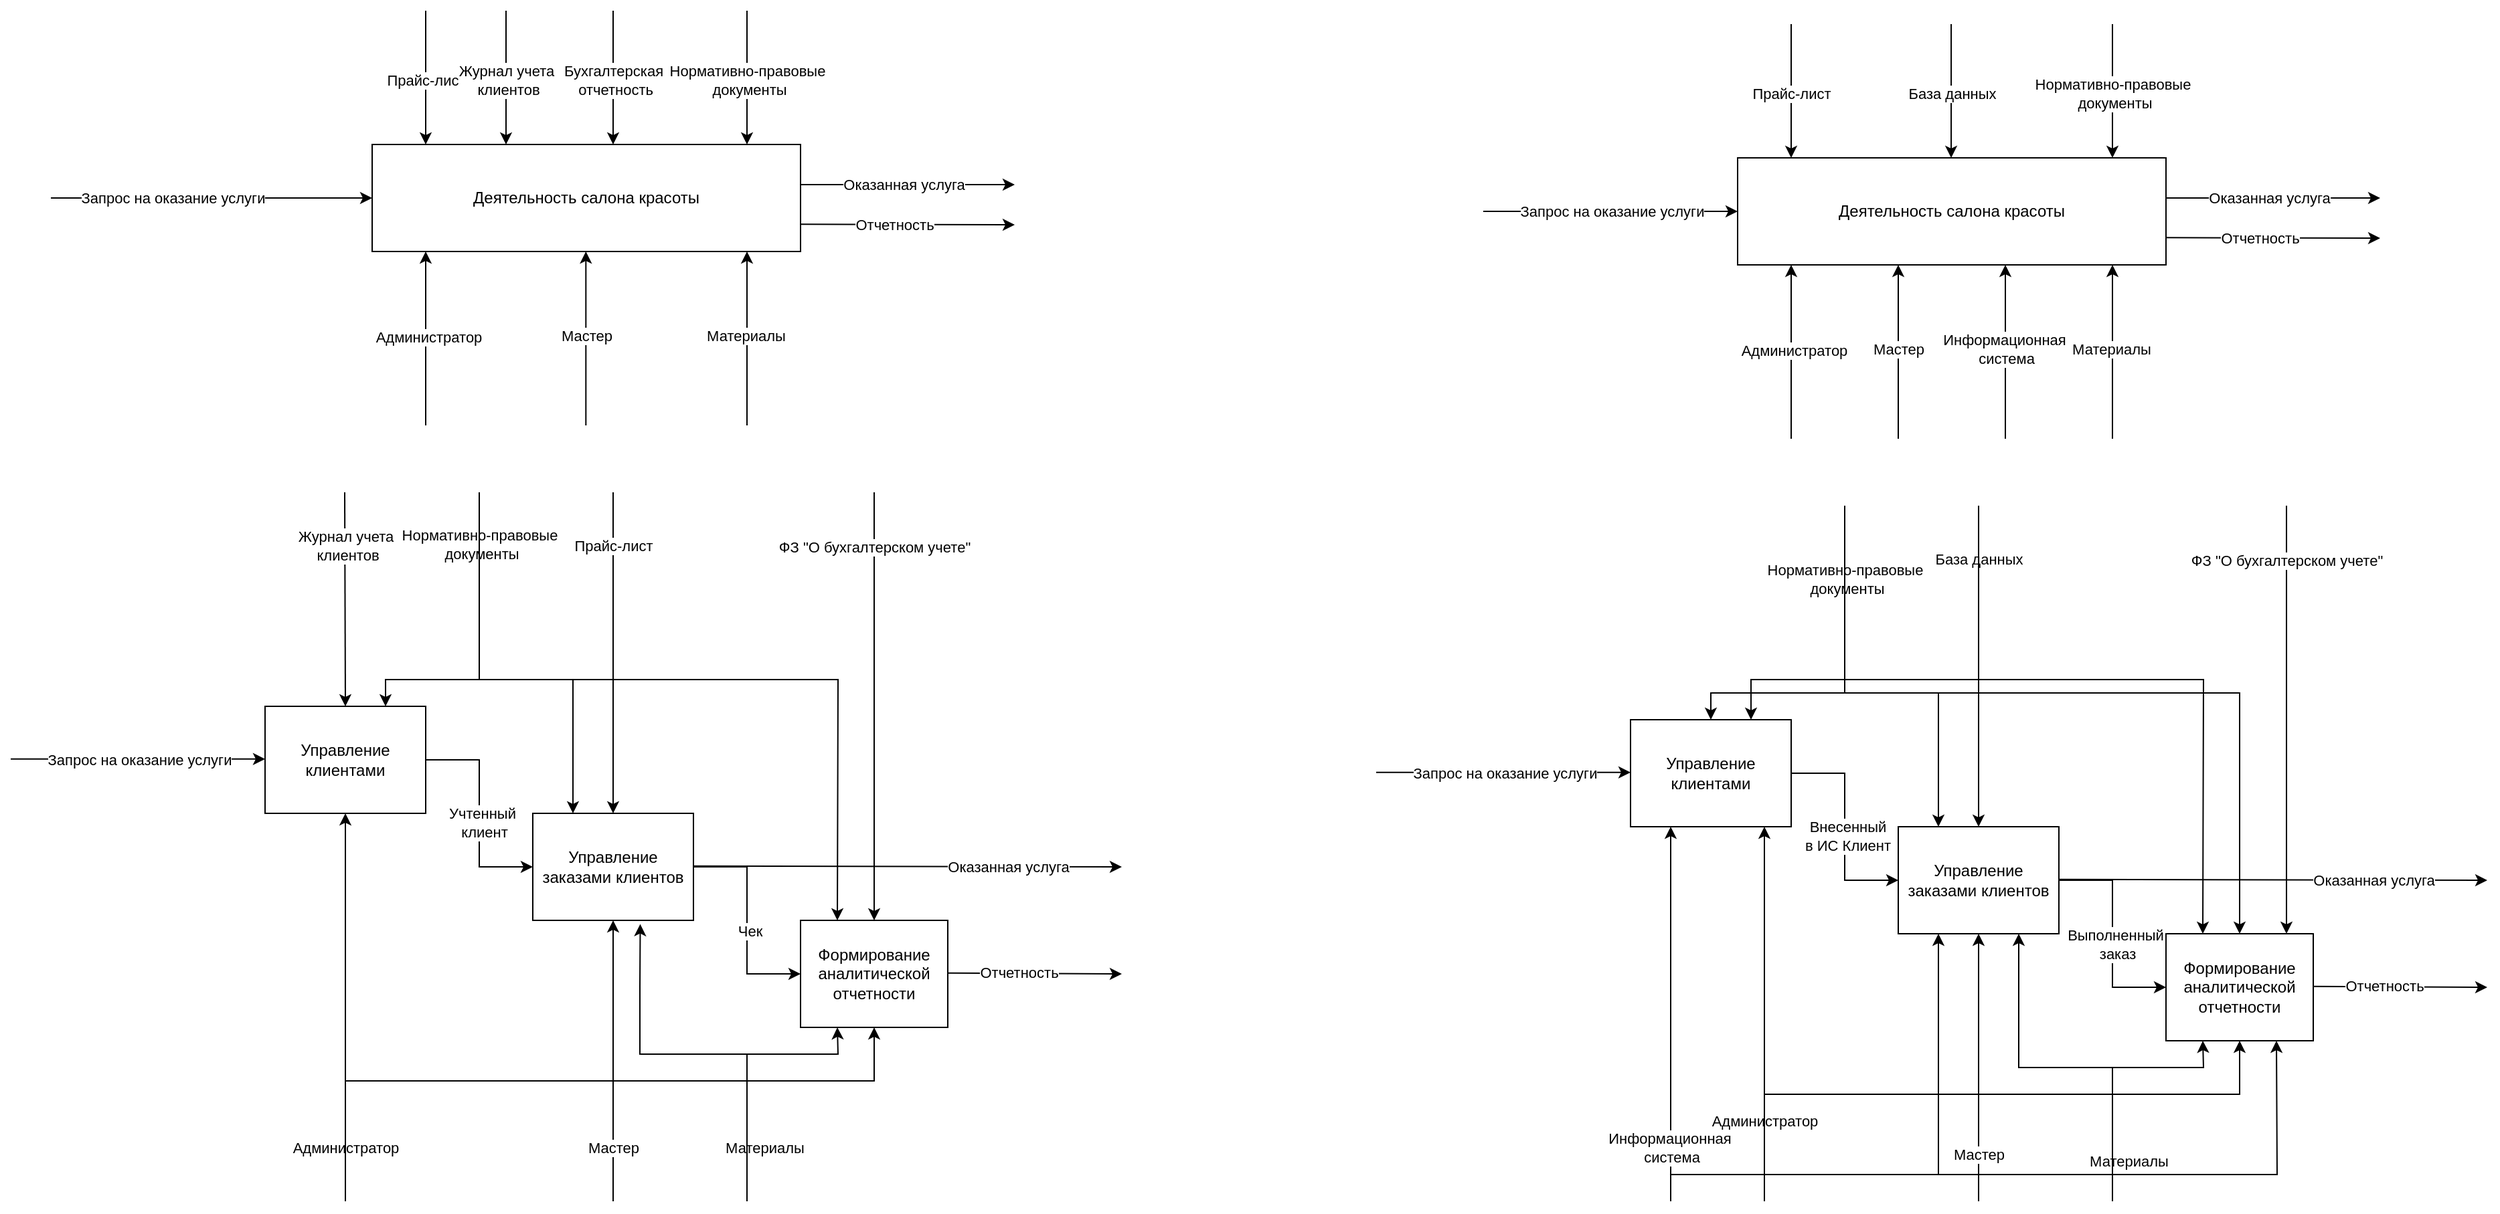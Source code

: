 <mxfile version="22.1.3" type="device">
  <diagram name="Страница — 1" id="hqFzRmO2GJj6fbP1LFeq">
    <mxGraphModel dx="2024" dy="1204" grid="1" gridSize="10" guides="1" tooltips="1" connect="1" arrows="1" fold="1" page="1" pageScale="1" pageWidth="827" pageHeight="1169" math="0" shadow="0">
      <root>
        <mxCell id="0" />
        <mxCell id="1" parent="0" />
        <mxCell id="NlQoqITOFIy0dQ5Yr-tf-1" value="Деятельность салона красоты" style="rounded=0;whiteSpace=wrap;html=1;" vertex="1" parent="1">
          <mxGeometry x="320" y="380" width="320" height="80" as="geometry" />
        </mxCell>
        <mxCell id="NlQoqITOFIy0dQ5Yr-tf-2" value="" style="endArrow=classic;html=1;rounded=0;entryX=0;entryY=0.5;entryDx=0;entryDy=0;" edge="1" parent="1" target="NlQoqITOFIy0dQ5Yr-tf-1">
          <mxGeometry width="50" height="50" relative="1" as="geometry">
            <mxPoint x="80" y="420" as="sourcePoint" />
            <mxPoint x="210" y="420" as="targetPoint" />
          </mxGeometry>
        </mxCell>
        <mxCell id="NlQoqITOFIy0dQ5Yr-tf-5" value="Запрос на оказание услуги" style="edgeLabel;html=1;align=center;verticalAlign=middle;resizable=0;points=[];" vertex="1" connectable="0" parent="NlQoqITOFIy0dQ5Yr-tf-2">
          <mxGeometry x="-0.188" y="-1" relative="1" as="geometry">
            <mxPoint x="-7" y="-1" as="offset" />
          </mxGeometry>
        </mxCell>
        <mxCell id="NlQoqITOFIy0dQ5Yr-tf-3" value="" style="endArrow=classic;html=1;rounded=0;" edge="1" parent="1">
          <mxGeometry width="50" height="50" relative="1" as="geometry">
            <mxPoint x="360" y="590" as="sourcePoint" />
            <mxPoint x="360" y="460" as="targetPoint" />
          </mxGeometry>
        </mxCell>
        <mxCell id="NlQoqITOFIy0dQ5Yr-tf-6" value="Администратор" style="edgeLabel;html=1;align=center;verticalAlign=middle;resizable=0;points=[];" vertex="1" connectable="0" parent="NlQoqITOFIy0dQ5Yr-tf-3">
          <mxGeometry x="0.014" y="-2" relative="1" as="geometry">
            <mxPoint as="offset" />
          </mxGeometry>
        </mxCell>
        <mxCell id="NlQoqITOFIy0dQ5Yr-tf-4" value="" style="endArrow=classic;html=1;rounded=0;entryX=0.25;entryY=1;entryDx=0;entryDy=0;" edge="1" parent="1">
          <mxGeometry width="50" height="50" relative="1" as="geometry">
            <mxPoint x="479.66" y="590" as="sourcePoint" />
            <mxPoint x="479.66" y="460" as="targetPoint" />
          </mxGeometry>
        </mxCell>
        <mxCell id="NlQoqITOFIy0dQ5Yr-tf-7" value="Мастер" style="edgeLabel;html=1;align=center;verticalAlign=middle;resizable=0;points=[];" vertex="1" connectable="0" parent="NlQoqITOFIy0dQ5Yr-tf-4">
          <mxGeometry x="0.035" y="1" relative="1" as="geometry">
            <mxPoint x="1" as="offset" />
          </mxGeometry>
        </mxCell>
        <mxCell id="NlQoqITOFIy0dQ5Yr-tf-8" value="" style="endArrow=classic;html=1;rounded=0;exitX=1;exitY=0.5;exitDx=0;exitDy=0;" edge="1" parent="1">
          <mxGeometry width="50" height="50" relative="1" as="geometry">
            <mxPoint x="640" y="410" as="sourcePoint" />
            <mxPoint x="800" y="410" as="targetPoint" />
          </mxGeometry>
        </mxCell>
        <mxCell id="NlQoqITOFIy0dQ5Yr-tf-9" value="Оказанная услуга" style="edgeLabel;html=1;align=center;verticalAlign=middle;resizable=0;points=[];" vertex="1" connectable="0" parent="NlQoqITOFIy0dQ5Yr-tf-8">
          <mxGeometry x="0.24" y="1" relative="1" as="geometry">
            <mxPoint x="-22" y="1" as="offset" />
          </mxGeometry>
        </mxCell>
        <mxCell id="NlQoqITOFIy0dQ5Yr-tf-10" value="" style="endArrow=classic;html=1;rounded=0;entryX=0.5;entryY=0;entryDx=0;entryDy=0;" edge="1" parent="1">
          <mxGeometry width="50" height="50" relative="1" as="geometry">
            <mxPoint x="360" y="280" as="sourcePoint" />
            <mxPoint x="360" y="380" as="targetPoint" />
          </mxGeometry>
        </mxCell>
        <mxCell id="NlQoqITOFIy0dQ5Yr-tf-12" value="Прайс-лист" style="edgeLabel;html=1;align=center;verticalAlign=middle;resizable=0;points=[];" vertex="1" connectable="0" parent="NlQoqITOFIy0dQ5Yr-tf-10">
          <mxGeometry x="0.034" relative="1" as="geometry">
            <mxPoint as="offset" />
          </mxGeometry>
        </mxCell>
        <mxCell id="NlQoqITOFIy0dQ5Yr-tf-13" value="" style="endArrow=classic;html=1;rounded=0;entryX=0.5;entryY=0;entryDx=0;entryDy=0;" edge="1" parent="1">
          <mxGeometry width="50" height="50" relative="1" as="geometry">
            <mxPoint x="500" y="280" as="sourcePoint" />
            <mxPoint x="500" y="380" as="targetPoint" />
          </mxGeometry>
        </mxCell>
        <mxCell id="NlQoqITOFIy0dQ5Yr-tf-14" value="Бухгалтерская&lt;br&gt;&amp;nbsp;отчетность" style="edgeLabel;html=1;align=center;verticalAlign=middle;resizable=0;points=[];" vertex="1" connectable="0" parent="NlQoqITOFIy0dQ5Yr-tf-13">
          <mxGeometry x="0.034" relative="1" as="geometry">
            <mxPoint as="offset" />
          </mxGeometry>
        </mxCell>
        <mxCell id="NlQoqITOFIy0dQ5Yr-tf-15" value="" style="endArrow=classic;html=1;rounded=0;entryX=0.5;entryY=0;entryDx=0;entryDy=0;" edge="1" parent="1">
          <mxGeometry width="50" height="50" relative="1" as="geometry">
            <mxPoint x="600" y="280" as="sourcePoint" />
            <mxPoint x="600" y="380" as="targetPoint" />
          </mxGeometry>
        </mxCell>
        <mxCell id="NlQoqITOFIy0dQ5Yr-tf-16" value="Нормативно-правовые&lt;br&gt;&amp;nbsp;документы" style="edgeLabel;html=1;align=center;verticalAlign=middle;resizable=0;points=[];" vertex="1" connectable="0" parent="NlQoqITOFIy0dQ5Yr-tf-15">
          <mxGeometry x="0.034" relative="1" as="geometry">
            <mxPoint as="offset" />
          </mxGeometry>
        </mxCell>
        <mxCell id="NlQoqITOFIy0dQ5Yr-tf-17" value="" style="endArrow=classic;html=1;rounded=0;entryX=0.25;entryY=1;entryDx=0;entryDy=0;" edge="1" parent="1">
          <mxGeometry width="50" height="50" relative="1" as="geometry">
            <mxPoint x="600" y="590" as="sourcePoint" />
            <mxPoint x="600" y="460" as="targetPoint" />
          </mxGeometry>
        </mxCell>
        <mxCell id="NlQoqITOFIy0dQ5Yr-tf-18" value="Материалы" style="edgeLabel;html=1;align=center;verticalAlign=middle;resizable=0;points=[];" vertex="1" connectable="0" parent="NlQoqITOFIy0dQ5Yr-tf-17">
          <mxGeometry x="0.035" y="1" relative="1" as="geometry">
            <mxPoint as="offset" />
          </mxGeometry>
        </mxCell>
        <mxCell id="NlQoqITOFIy0dQ5Yr-tf-20" value="" style="endArrow=classic;html=1;rounded=0;entryX=0.5;entryY=0;entryDx=0;entryDy=0;" edge="1" parent="1">
          <mxGeometry width="50" height="50" relative="1" as="geometry">
            <mxPoint x="420" y="280" as="sourcePoint" />
            <mxPoint x="420" y="380" as="targetPoint" />
          </mxGeometry>
        </mxCell>
        <mxCell id="NlQoqITOFIy0dQ5Yr-tf-21" value="Журнал учета&lt;br&gt;&amp;nbsp;клиентов" style="edgeLabel;html=1;align=center;verticalAlign=middle;resizable=0;points=[];" vertex="1" connectable="0" parent="NlQoqITOFIy0dQ5Yr-tf-20">
          <mxGeometry x="0.034" relative="1" as="geometry">
            <mxPoint as="offset" />
          </mxGeometry>
        </mxCell>
        <mxCell id="NlQoqITOFIy0dQ5Yr-tf-22" value="Управление заказами клиентов" style="rounded=0;whiteSpace=wrap;html=1;" vertex="1" parent="1">
          <mxGeometry x="440" y="880" width="120" height="80" as="geometry" />
        </mxCell>
        <mxCell id="NlQoqITOFIy0dQ5Yr-tf-23" value="" style="endArrow=classic;html=1;rounded=0;entryX=0;entryY=0.5;entryDx=0;entryDy=0;" edge="1" parent="1">
          <mxGeometry width="50" height="50" relative="1" as="geometry">
            <mxPoint x="50" y="839.41" as="sourcePoint" />
            <mxPoint x="240" y="839.41" as="targetPoint" />
          </mxGeometry>
        </mxCell>
        <mxCell id="NlQoqITOFIy0dQ5Yr-tf-24" value="Запрос на оказание услуги" style="edgeLabel;html=1;align=center;verticalAlign=middle;resizable=0;points=[];" vertex="1" connectable="0" parent="NlQoqITOFIy0dQ5Yr-tf-23">
          <mxGeometry x="-0.188" y="-1" relative="1" as="geometry">
            <mxPoint x="19" y="-1" as="offset" />
          </mxGeometry>
        </mxCell>
        <mxCell id="NlQoqITOFIy0dQ5Yr-tf-25" value="" style="endArrow=classic;html=1;rounded=0;entryX=0.5;entryY=1;entryDx=0;entryDy=0;" edge="1" parent="1" target="NlQoqITOFIy0dQ5Yr-tf-41">
          <mxGeometry width="50" height="50" relative="1" as="geometry">
            <mxPoint x="300" y="1170" as="sourcePoint" />
            <mxPoint x="349.66" y="1070" as="targetPoint" />
          </mxGeometry>
        </mxCell>
        <mxCell id="NlQoqITOFIy0dQ5Yr-tf-26" value="Администратор" style="edgeLabel;html=1;align=center;verticalAlign=middle;resizable=0;points=[];" vertex="1" connectable="0" parent="NlQoqITOFIy0dQ5Yr-tf-25">
          <mxGeometry x="0.014" y="-2" relative="1" as="geometry">
            <mxPoint x="-2" y="107" as="offset" />
          </mxGeometry>
        </mxCell>
        <mxCell id="NlQoqITOFIy0dQ5Yr-tf-27" value="" style="endArrow=classic;html=1;rounded=0;entryX=0.5;entryY=1;entryDx=0;entryDy=0;" edge="1" parent="1" target="NlQoqITOFIy0dQ5Yr-tf-22">
          <mxGeometry width="50" height="50" relative="1" as="geometry">
            <mxPoint x="500" y="1170" as="sourcePoint" />
            <mxPoint x="490.0" y="1040" as="targetPoint" />
          </mxGeometry>
        </mxCell>
        <mxCell id="NlQoqITOFIy0dQ5Yr-tf-28" value="Мастер" style="edgeLabel;html=1;align=center;verticalAlign=middle;resizable=0;points=[];" vertex="1" connectable="0" parent="NlQoqITOFIy0dQ5Yr-tf-27">
          <mxGeometry x="0.035" y="1" relative="1" as="geometry">
            <mxPoint x="1" y="68" as="offset" />
          </mxGeometry>
        </mxCell>
        <mxCell id="NlQoqITOFIy0dQ5Yr-tf-29" value="" style="endArrow=classic;html=1;rounded=0;exitX=1;exitY=0.5;exitDx=0;exitDy=0;" edge="1" parent="1">
          <mxGeometry width="50" height="50" relative="1" as="geometry">
            <mxPoint x="560" y="919.41" as="sourcePoint" />
            <mxPoint x="880" y="920" as="targetPoint" />
          </mxGeometry>
        </mxCell>
        <mxCell id="NlQoqITOFIy0dQ5Yr-tf-30" value="Оказанная услуга" style="edgeLabel;html=1;align=center;verticalAlign=middle;resizable=0;points=[];" vertex="1" connectable="0" parent="NlQoqITOFIy0dQ5Yr-tf-29">
          <mxGeometry x="0.24" y="1" relative="1" as="geometry">
            <mxPoint x="36" y="1" as="offset" />
          </mxGeometry>
        </mxCell>
        <mxCell id="NlQoqITOFIy0dQ5Yr-tf-31" value="" style="endArrow=classic;html=1;rounded=0;entryX=0.5;entryY=0;entryDx=0;entryDy=0;" edge="1" parent="1" target="NlQoqITOFIy0dQ5Yr-tf-22">
          <mxGeometry width="50" height="50" relative="1" as="geometry">
            <mxPoint x="500" y="640" as="sourcePoint" />
            <mxPoint x="390" y="740" as="targetPoint" />
            <Array as="points">
              <mxPoint x="500" y="710" />
              <mxPoint x="500" y="780" />
            </Array>
          </mxGeometry>
        </mxCell>
        <mxCell id="NlQoqITOFIy0dQ5Yr-tf-32" value="Прайс-лист" style="edgeLabel;html=1;align=center;verticalAlign=middle;resizable=0;points=[];" vertex="1" connectable="0" parent="NlQoqITOFIy0dQ5Yr-tf-31">
          <mxGeometry x="0.034" relative="1" as="geometry">
            <mxPoint y="-84" as="offset" />
          </mxGeometry>
        </mxCell>
        <mxCell id="NlQoqITOFIy0dQ5Yr-tf-33" value="" style="endArrow=classic;html=1;rounded=0;entryX=0.5;entryY=0;entryDx=0;entryDy=0;" edge="1" parent="1" target="NlQoqITOFIy0dQ5Yr-tf-42">
          <mxGeometry width="50" height="50" relative="1" as="geometry">
            <mxPoint x="695" y="640" as="sourcePoint" />
            <mxPoint x="680" y="730" as="targetPoint" />
          </mxGeometry>
        </mxCell>
        <mxCell id="NlQoqITOFIy0dQ5Yr-tf-34" value="ФЗ &quot;О бухгалтерском учете&quot;" style="edgeLabel;html=1;align=center;verticalAlign=middle;resizable=0;points=[];" vertex="1" connectable="0" parent="NlQoqITOFIy0dQ5Yr-tf-33">
          <mxGeometry x="0.034" relative="1" as="geometry">
            <mxPoint y="-125" as="offset" />
          </mxGeometry>
        </mxCell>
        <mxCell id="NlQoqITOFIy0dQ5Yr-tf-35" value="" style="endArrow=classic;html=1;rounded=0;entryX=0.75;entryY=0;entryDx=0;entryDy=0;" edge="1" parent="1" target="NlQoqITOFIy0dQ5Yr-tf-41">
          <mxGeometry width="50" height="50" relative="1" as="geometry">
            <mxPoint x="400" y="640" as="sourcePoint" />
            <mxPoint x="400" y="740" as="targetPoint" />
            <Array as="points">
              <mxPoint x="400" y="780" />
              <mxPoint x="330" y="780" />
            </Array>
          </mxGeometry>
        </mxCell>
        <mxCell id="NlQoqITOFIy0dQ5Yr-tf-36" value="Нормативно-правовые&lt;br&gt;&amp;nbsp;документы" style="edgeLabel;html=1;align=center;verticalAlign=middle;resizable=0;points=[];" vertex="1" connectable="0" parent="NlQoqITOFIy0dQ5Yr-tf-35">
          <mxGeometry x="0.034" relative="1" as="geometry">
            <mxPoint y="-80" as="offset" />
          </mxGeometry>
        </mxCell>
        <mxCell id="NlQoqITOFIy0dQ5Yr-tf-37" value="" style="endArrow=classic;html=1;rounded=0;entryX=0.669;entryY=1.035;entryDx=0;entryDy=0;entryPerimeter=0;" edge="1" parent="1" target="NlQoqITOFIy0dQ5Yr-tf-22">
          <mxGeometry width="50" height="50" relative="1" as="geometry">
            <mxPoint x="600" y="1170" as="sourcePoint" />
            <mxPoint x="590" y="1080" as="targetPoint" />
            <Array as="points">
              <mxPoint x="600" y="1060" />
              <mxPoint x="520" y="1060" />
              <mxPoint x="520" y="1010" />
            </Array>
          </mxGeometry>
        </mxCell>
        <mxCell id="NlQoqITOFIy0dQ5Yr-tf-38" value="Материалы" style="edgeLabel;html=1;align=center;verticalAlign=middle;resizable=0;points=[];" vertex="1" connectable="0" parent="NlQoqITOFIy0dQ5Yr-tf-37">
          <mxGeometry x="0.035" y="1" relative="1" as="geometry">
            <mxPoint x="51" y="69" as="offset" />
          </mxGeometry>
        </mxCell>
        <mxCell id="NlQoqITOFIy0dQ5Yr-tf-39" value="" style="endArrow=classic;html=1;rounded=0;entryX=0.5;entryY=0;entryDx=0;entryDy=0;" edge="1" parent="1" target="NlQoqITOFIy0dQ5Yr-tf-41">
          <mxGeometry width="50" height="50" relative="1" as="geometry">
            <mxPoint x="299.5" y="640" as="sourcePoint" />
            <mxPoint x="300" y="740" as="targetPoint" />
          </mxGeometry>
        </mxCell>
        <mxCell id="NlQoqITOFIy0dQ5Yr-tf-40" value="Журнал учета&lt;br&gt;&amp;nbsp;клиентов" style="edgeLabel;html=1;align=center;verticalAlign=middle;resizable=0;points=[];" vertex="1" connectable="0" parent="NlQoqITOFIy0dQ5Yr-tf-39">
          <mxGeometry x="0.034" relative="1" as="geometry">
            <mxPoint y="-43" as="offset" />
          </mxGeometry>
        </mxCell>
        <mxCell id="NlQoqITOFIy0dQ5Yr-tf-41" value="Управление клиентами" style="rounded=0;whiteSpace=wrap;html=1;" vertex="1" parent="1">
          <mxGeometry x="240" y="800" width="120" height="80" as="geometry" />
        </mxCell>
        <mxCell id="NlQoqITOFIy0dQ5Yr-tf-42" value="Формирование аналитической отчетности" style="rounded=0;whiteSpace=wrap;html=1;" vertex="1" parent="1">
          <mxGeometry x="640" y="960" width="110" height="80" as="geometry" />
        </mxCell>
        <mxCell id="NlQoqITOFIy0dQ5Yr-tf-43" value="" style="endArrow=classic;html=1;rounded=0;entryX=0.25;entryY=0;entryDx=0;entryDy=0;" edge="1" parent="1" target="NlQoqITOFIy0dQ5Yr-tf-22">
          <mxGeometry width="50" height="50" relative="1" as="geometry">
            <mxPoint x="400" y="640" as="sourcePoint" />
            <mxPoint x="450" y="780" as="targetPoint" />
            <Array as="points">
              <mxPoint x="400" y="780" />
              <mxPoint x="470" y="780" />
            </Array>
          </mxGeometry>
        </mxCell>
        <mxCell id="NlQoqITOFIy0dQ5Yr-tf-44" value="" style="endArrow=classic;html=1;rounded=0;entryX=0.25;entryY=0;entryDx=0;entryDy=0;" edge="1" parent="1" target="NlQoqITOFIy0dQ5Yr-tf-42">
          <mxGeometry width="50" height="50" relative="1" as="geometry">
            <mxPoint x="400" y="650" as="sourcePoint" />
            <mxPoint x="630" y="740" as="targetPoint" />
            <Array as="points">
              <mxPoint x="400" y="780" />
              <mxPoint x="668" y="780" />
            </Array>
          </mxGeometry>
        </mxCell>
        <mxCell id="NlQoqITOFIy0dQ5Yr-tf-45" value="" style="endArrow=classic;html=1;rounded=0;entryX=0.5;entryY=1;entryDx=0;entryDy=0;" edge="1" parent="1" target="NlQoqITOFIy0dQ5Yr-tf-42">
          <mxGeometry width="50" height="50" relative="1" as="geometry">
            <mxPoint x="300" y="1170" as="sourcePoint" />
            <mxPoint x="250" y="1080" as="targetPoint" />
            <Array as="points">
              <mxPoint x="300" y="1080" />
              <mxPoint x="695" y="1080" />
            </Array>
          </mxGeometry>
        </mxCell>
        <mxCell id="NlQoqITOFIy0dQ5Yr-tf-46" value="" style="endArrow=classic;html=1;rounded=0;entryX=0.25;entryY=1;entryDx=0;entryDy=0;" edge="1" parent="1" target="NlQoqITOFIy0dQ5Yr-tf-42">
          <mxGeometry width="50" height="50" relative="1" as="geometry">
            <mxPoint x="600" y="1170" as="sourcePoint" />
            <mxPoint x="670" y="1190" as="targetPoint" />
            <Array as="points">
              <mxPoint x="600" y="1060" />
              <mxPoint x="668" y="1060" />
            </Array>
          </mxGeometry>
        </mxCell>
        <mxCell id="NlQoqITOFIy0dQ5Yr-tf-47" value="" style="endArrow=classic;html=1;rounded=0;exitX=1;exitY=0.5;exitDx=0;exitDy=0;" edge="1" parent="1">
          <mxGeometry width="50" height="50" relative="1" as="geometry">
            <mxPoint x="750" y="999.41" as="sourcePoint" />
            <mxPoint x="880" y="1000" as="targetPoint" />
          </mxGeometry>
        </mxCell>
        <mxCell id="NlQoqITOFIy0dQ5Yr-tf-49" value="" style="endArrow=classic;html=1;rounded=0;exitX=1;exitY=0.5;exitDx=0;exitDy=0;" edge="1" parent="1">
          <mxGeometry width="50" height="50" relative="1" as="geometry">
            <mxPoint x="640" y="439.64" as="sourcePoint" />
            <mxPoint x="800" y="440" as="targetPoint" />
          </mxGeometry>
        </mxCell>
        <mxCell id="NlQoqITOFIy0dQ5Yr-tf-50" value="Отчетность" style="edgeLabel;html=1;align=center;verticalAlign=middle;resizable=0;points=[];" vertex="1" connectable="0" parent="NlQoqITOFIy0dQ5Yr-tf-49">
          <mxGeometry x="0.24" y="1" relative="1" as="geometry">
            <mxPoint x="-29" y="1" as="offset" />
          </mxGeometry>
        </mxCell>
        <mxCell id="NlQoqITOFIy0dQ5Yr-tf-51" value="Отчетность" style="edgeLabel;html=1;align=center;verticalAlign=middle;resizable=0;points=[];" vertex="1" connectable="0" parent="1">
          <mxGeometry x="809.996" y="980.002" as="geometry">
            <mxPoint x="-7" y="19" as="offset" />
          </mxGeometry>
        </mxCell>
        <mxCell id="NlQoqITOFIy0dQ5Yr-tf-52" value="Деятельность салона красоты" style="rounded=0;whiteSpace=wrap;html=1;" vertex="1" parent="1">
          <mxGeometry x="1340" y="390" width="320" height="80" as="geometry" />
        </mxCell>
        <mxCell id="NlQoqITOFIy0dQ5Yr-tf-53" value="" style="endArrow=classic;html=1;rounded=0;entryX=0;entryY=0.5;entryDx=0;entryDy=0;" edge="1" parent="1" target="NlQoqITOFIy0dQ5Yr-tf-52">
          <mxGeometry width="50" height="50" relative="1" as="geometry">
            <mxPoint x="1150" y="430" as="sourcePoint" />
            <mxPoint x="1230" y="430" as="targetPoint" />
          </mxGeometry>
        </mxCell>
        <mxCell id="NlQoqITOFIy0dQ5Yr-tf-54" value="Запрос на оказание услуги" style="edgeLabel;html=1;align=center;verticalAlign=middle;resizable=0;points=[];" vertex="1" connectable="0" parent="NlQoqITOFIy0dQ5Yr-tf-53">
          <mxGeometry x="-0.188" y="-1" relative="1" as="geometry">
            <mxPoint x="19" y="-1" as="offset" />
          </mxGeometry>
        </mxCell>
        <mxCell id="NlQoqITOFIy0dQ5Yr-tf-55" value="" style="endArrow=classic;html=1;rounded=0;" edge="1" parent="1">
          <mxGeometry width="50" height="50" relative="1" as="geometry">
            <mxPoint x="1380" y="600" as="sourcePoint" />
            <mxPoint x="1380" y="470" as="targetPoint" />
          </mxGeometry>
        </mxCell>
        <mxCell id="NlQoqITOFIy0dQ5Yr-tf-56" value="Администратор" style="edgeLabel;html=1;align=center;verticalAlign=middle;resizable=0;points=[];" vertex="1" connectable="0" parent="NlQoqITOFIy0dQ5Yr-tf-55">
          <mxGeometry x="0.014" y="-2" relative="1" as="geometry">
            <mxPoint as="offset" />
          </mxGeometry>
        </mxCell>
        <mxCell id="NlQoqITOFIy0dQ5Yr-tf-57" value="" style="endArrow=classic;html=1;rounded=0;entryX=0.25;entryY=1;entryDx=0;entryDy=0;" edge="1" parent="1">
          <mxGeometry width="50" height="50" relative="1" as="geometry">
            <mxPoint x="1460" y="600" as="sourcePoint" />
            <mxPoint x="1460" y="470" as="targetPoint" />
            <Array as="points">
              <mxPoint x="1460" y="530" />
            </Array>
          </mxGeometry>
        </mxCell>
        <mxCell id="NlQoqITOFIy0dQ5Yr-tf-58" value="Мастер" style="edgeLabel;html=1;align=center;verticalAlign=middle;resizable=0;points=[];" vertex="1" connectable="0" parent="NlQoqITOFIy0dQ5Yr-tf-57">
          <mxGeometry x="0.035" y="1" relative="1" as="geometry">
            <mxPoint x="1" as="offset" />
          </mxGeometry>
        </mxCell>
        <mxCell id="NlQoqITOFIy0dQ5Yr-tf-59" value="" style="endArrow=classic;html=1;rounded=0;exitX=1;exitY=0.5;exitDx=0;exitDy=0;" edge="1" parent="1">
          <mxGeometry width="50" height="50" relative="1" as="geometry">
            <mxPoint x="1660" y="420" as="sourcePoint" />
            <mxPoint x="1820" y="420" as="targetPoint" />
          </mxGeometry>
        </mxCell>
        <mxCell id="NlQoqITOFIy0dQ5Yr-tf-60" value="Оказанная услуга" style="edgeLabel;html=1;align=center;verticalAlign=middle;resizable=0;points=[];" vertex="1" connectable="0" parent="NlQoqITOFIy0dQ5Yr-tf-59">
          <mxGeometry x="0.24" y="1" relative="1" as="geometry">
            <mxPoint x="-22" y="1" as="offset" />
          </mxGeometry>
        </mxCell>
        <mxCell id="NlQoqITOFIy0dQ5Yr-tf-61" value="" style="endArrow=classic;html=1;rounded=0;entryX=0.5;entryY=0;entryDx=0;entryDy=0;" edge="1" parent="1">
          <mxGeometry width="50" height="50" relative="1" as="geometry">
            <mxPoint x="1380" y="290" as="sourcePoint" />
            <mxPoint x="1380" y="390" as="targetPoint" />
          </mxGeometry>
        </mxCell>
        <mxCell id="NlQoqITOFIy0dQ5Yr-tf-62" value="Прайс-лист" style="edgeLabel;html=1;align=center;verticalAlign=middle;resizable=0;points=[];" vertex="1" connectable="0" parent="NlQoqITOFIy0dQ5Yr-tf-61">
          <mxGeometry x="0.034" relative="1" as="geometry">
            <mxPoint as="offset" />
          </mxGeometry>
        </mxCell>
        <mxCell id="NlQoqITOFIy0dQ5Yr-tf-63" value="" style="endArrow=classic;html=1;rounded=0;entryX=0.5;entryY=0;entryDx=0;entryDy=0;" edge="1" parent="1">
          <mxGeometry width="50" height="50" relative="1" as="geometry">
            <mxPoint x="1499.52" y="290" as="sourcePoint" />
            <mxPoint x="1499.52" y="390" as="targetPoint" />
          </mxGeometry>
        </mxCell>
        <mxCell id="NlQoqITOFIy0dQ5Yr-tf-64" value="База данных" style="edgeLabel;html=1;align=center;verticalAlign=middle;resizable=0;points=[];" vertex="1" connectable="0" parent="NlQoqITOFIy0dQ5Yr-tf-63">
          <mxGeometry x="0.034" relative="1" as="geometry">
            <mxPoint as="offset" />
          </mxGeometry>
        </mxCell>
        <mxCell id="NlQoqITOFIy0dQ5Yr-tf-65" value="" style="endArrow=classic;html=1;rounded=0;entryX=0.5;entryY=0;entryDx=0;entryDy=0;" edge="1" parent="1">
          <mxGeometry width="50" height="50" relative="1" as="geometry">
            <mxPoint x="1620" y="290" as="sourcePoint" />
            <mxPoint x="1620" y="390" as="targetPoint" />
          </mxGeometry>
        </mxCell>
        <mxCell id="NlQoqITOFIy0dQ5Yr-tf-66" value="Нормативно-правовые&lt;br&gt;&amp;nbsp;документы" style="edgeLabel;html=1;align=center;verticalAlign=middle;resizable=0;points=[];" vertex="1" connectable="0" parent="NlQoqITOFIy0dQ5Yr-tf-65">
          <mxGeometry x="0.034" relative="1" as="geometry">
            <mxPoint as="offset" />
          </mxGeometry>
        </mxCell>
        <mxCell id="NlQoqITOFIy0dQ5Yr-tf-67" value="" style="endArrow=classic;html=1;rounded=0;entryX=0.25;entryY=1;entryDx=0;entryDy=0;" edge="1" parent="1">
          <mxGeometry width="50" height="50" relative="1" as="geometry">
            <mxPoint x="1620" y="600" as="sourcePoint" />
            <mxPoint x="1620" y="470" as="targetPoint" />
          </mxGeometry>
        </mxCell>
        <mxCell id="NlQoqITOFIy0dQ5Yr-tf-68" value="Материалы" style="edgeLabel;html=1;align=center;verticalAlign=middle;resizable=0;points=[];" vertex="1" connectable="0" parent="NlQoqITOFIy0dQ5Yr-tf-67">
          <mxGeometry x="0.035" y="1" relative="1" as="geometry">
            <mxPoint as="offset" />
          </mxGeometry>
        </mxCell>
        <mxCell id="NlQoqITOFIy0dQ5Yr-tf-71" value="Управление заказами клиентов" style="rounded=0;whiteSpace=wrap;html=1;" vertex="1" parent="1">
          <mxGeometry x="1460" y="890" width="120" height="80" as="geometry" />
        </mxCell>
        <mxCell id="NlQoqITOFIy0dQ5Yr-tf-72" value="" style="endArrow=classic;html=1;rounded=0;entryX=0;entryY=0.5;entryDx=0;entryDy=0;" edge="1" parent="1">
          <mxGeometry width="50" height="50" relative="1" as="geometry">
            <mxPoint x="1070" y="849.41" as="sourcePoint" />
            <mxPoint x="1260" y="849.41" as="targetPoint" />
          </mxGeometry>
        </mxCell>
        <mxCell id="NlQoqITOFIy0dQ5Yr-tf-73" value="Запрос на оказание услуги" style="edgeLabel;html=1;align=center;verticalAlign=middle;resizable=0;points=[];" vertex="1" connectable="0" parent="NlQoqITOFIy0dQ5Yr-tf-72">
          <mxGeometry x="-0.188" y="-1" relative="1" as="geometry">
            <mxPoint x="19" y="-1" as="offset" />
          </mxGeometry>
        </mxCell>
        <mxCell id="NlQoqITOFIy0dQ5Yr-tf-74" value="" style="endArrow=classic;html=1;rounded=0;entryX=0.5;entryY=1;entryDx=0;entryDy=0;" edge="1" parent="1">
          <mxGeometry width="50" height="50" relative="1" as="geometry">
            <mxPoint x="1360" y="1170" as="sourcePoint" />
            <mxPoint x="1360" y="890" as="targetPoint" />
          </mxGeometry>
        </mxCell>
        <mxCell id="NlQoqITOFIy0dQ5Yr-tf-75" value="Администратор" style="edgeLabel;html=1;align=center;verticalAlign=middle;resizable=0;points=[];" vertex="1" connectable="0" parent="NlQoqITOFIy0dQ5Yr-tf-74">
          <mxGeometry x="0.014" y="-2" relative="1" as="geometry">
            <mxPoint x="-2" y="82" as="offset" />
          </mxGeometry>
        </mxCell>
        <mxCell id="NlQoqITOFIy0dQ5Yr-tf-76" value="" style="endArrow=classic;html=1;rounded=0;entryX=0.5;entryY=1;entryDx=0;entryDy=0;" edge="1" parent="1" target="NlQoqITOFIy0dQ5Yr-tf-71">
          <mxGeometry width="50" height="50" relative="1" as="geometry">
            <mxPoint x="1520" y="1170" as="sourcePoint" />
            <mxPoint x="1510" y="1050" as="targetPoint" />
          </mxGeometry>
        </mxCell>
        <mxCell id="NlQoqITOFIy0dQ5Yr-tf-77" value="Мастер" style="edgeLabel;html=1;align=center;verticalAlign=middle;resizable=0;points=[];" vertex="1" connectable="0" parent="NlQoqITOFIy0dQ5Yr-tf-76">
          <mxGeometry x="0.035" y="1" relative="1" as="geometry">
            <mxPoint x="1" y="68" as="offset" />
          </mxGeometry>
        </mxCell>
        <mxCell id="NlQoqITOFIy0dQ5Yr-tf-78" value="" style="endArrow=classic;html=1;rounded=0;exitX=1;exitY=0.5;exitDx=0;exitDy=0;" edge="1" parent="1">
          <mxGeometry width="50" height="50" relative="1" as="geometry">
            <mxPoint x="1580" y="929.41" as="sourcePoint" />
            <mxPoint x="1900" y="930" as="targetPoint" />
          </mxGeometry>
        </mxCell>
        <mxCell id="NlQoqITOFIy0dQ5Yr-tf-79" value="Оказанная услуга" style="edgeLabel;html=1;align=center;verticalAlign=middle;resizable=0;points=[];" vertex="1" connectable="0" parent="NlQoqITOFIy0dQ5Yr-tf-78">
          <mxGeometry x="0.24" y="1" relative="1" as="geometry">
            <mxPoint x="36" y="1" as="offset" />
          </mxGeometry>
        </mxCell>
        <mxCell id="NlQoqITOFIy0dQ5Yr-tf-80" value="" style="endArrow=classic;html=1;rounded=0;entryX=0.5;entryY=0;entryDx=0;entryDy=0;" edge="1" parent="1" target="NlQoqITOFIy0dQ5Yr-tf-71">
          <mxGeometry width="50" height="50" relative="1" as="geometry">
            <mxPoint x="1520" y="650" as="sourcePoint" />
            <mxPoint x="1410" y="750" as="targetPoint" />
            <Array as="points">
              <mxPoint x="1520" y="720" />
              <mxPoint x="1520" y="790" />
            </Array>
          </mxGeometry>
        </mxCell>
        <mxCell id="NlQoqITOFIy0dQ5Yr-tf-81" value="База данных" style="edgeLabel;html=1;align=center;verticalAlign=middle;resizable=0;points=[];" vertex="1" connectable="0" parent="NlQoqITOFIy0dQ5Yr-tf-80">
          <mxGeometry x="0.034" relative="1" as="geometry">
            <mxPoint y="-84" as="offset" />
          </mxGeometry>
        </mxCell>
        <mxCell id="NlQoqITOFIy0dQ5Yr-tf-82" value="" style="endArrow=classic;html=1;rounded=0;entryX=0.5;entryY=0;entryDx=0;entryDy=0;" edge="1" parent="1">
          <mxGeometry width="50" height="50" relative="1" as="geometry">
            <mxPoint x="1750" y="650" as="sourcePoint" />
            <mxPoint x="1750" y="970" as="targetPoint" />
          </mxGeometry>
        </mxCell>
        <mxCell id="NlQoqITOFIy0dQ5Yr-tf-83" value="ФЗ &quot;О бухгалтерском учете&quot;" style="edgeLabel;html=1;align=center;verticalAlign=middle;resizable=0;points=[];" vertex="1" connectable="0" parent="NlQoqITOFIy0dQ5Yr-tf-82">
          <mxGeometry x="0.034" relative="1" as="geometry">
            <mxPoint y="-125" as="offset" />
          </mxGeometry>
        </mxCell>
        <mxCell id="NlQoqITOFIy0dQ5Yr-tf-84" value="" style="endArrow=classic;html=1;rounded=0;entryX=0.5;entryY=0;entryDx=0;entryDy=0;" edge="1" parent="1" target="NlQoqITOFIy0dQ5Yr-tf-90">
          <mxGeometry width="50" height="50" relative="1" as="geometry">
            <mxPoint x="1420" y="650" as="sourcePoint" />
            <mxPoint x="1420" y="750" as="targetPoint" />
            <Array as="points">
              <mxPoint x="1420" y="790" />
              <mxPoint x="1320" y="790" />
            </Array>
          </mxGeometry>
        </mxCell>
        <mxCell id="NlQoqITOFIy0dQ5Yr-tf-85" value="Нормативно-правовые&lt;br&gt;&amp;nbsp;документы" style="edgeLabel;html=1;align=center;verticalAlign=middle;resizable=0;points=[];" vertex="1" connectable="0" parent="NlQoqITOFIy0dQ5Yr-tf-84">
          <mxGeometry x="0.034" relative="1" as="geometry">
            <mxPoint y="-80" as="offset" />
          </mxGeometry>
        </mxCell>
        <mxCell id="NlQoqITOFIy0dQ5Yr-tf-86" value="" style="endArrow=classic;html=1;rounded=0;entryX=0.75;entryY=1;entryDx=0;entryDy=0;" edge="1" parent="1" target="NlQoqITOFIy0dQ5Yr-tf-71">
          <mxGeometry width="50" height="50" relative="1" as="geometry">
            <mxPoint x="1620" y="1170" as="sourcePoint" />
            <mxPoint x="1540" y="970" as="targetPoint" />
            <Array as="points">
              <mxPoint x="1620" y="1070" />
              <mxPoint x="1550" y="1070" />
            </Array>
          </mxGeometry>
        </mxCell>
        <mxCell id="NlQoqITOFIy0dQ5Yr-tf-87" value="Материалы" style="edgeLabel;html=1;align=center;verticalAlign=middle;resizable=0;points=[];" vertex="1" connectable="0" parent="NlQoqITOFIy0dQ5Yr-tf-86">
          <mxGeometry x="0.035" y="1" relative="1" as="geometry">
            <mxPoint x="51" y="69" as="offset" />
          </mxGeometry>
        </mxCell>
        <mxCell id="NlQoqITOFIy0dQ5Yr-tf-90" value="Управление клиентами" style="rounded=0;whiteSpace=wrap;html=1;" vertex="1" parent="1">
          <mxGeometry x="1260" y="810" width="120" height="80" as="geometry" />
        </mxCell>
        <mxCell id="NlQoqITOFIy0dQ5Yr-tf-91" value="Формирование аналитической отчетности" style="rounded=0;whiteSpace=wrap;html=1;" vertex="1" parent="1">
          <mxGeometry x="1660" y="970" width="110" height="80" as="geometry" />
        </mxCell>
        <mxCell id="NlQoqITOFIy0dQ5Yr-tf-92" value="" style="endArrow=classic;html=1;rounded=0;entryX=0.25;entryY=0;entryDx=0;entryDy=0;" edge="1" parent="1" target="NlQoqITOFIy0dQ5Yr-tf-71">
          <mxGeometry width="50" height="50" relative="1" as="geometry">
            <mxPoint x="1420" y="650" as="sourcePoint" />
            <mxPoint x="1470" y="790" as="targetPoint" />
            <Array as="points">
              <mxPoint x="1420" y="790" />
              <mxPoint x="1490" y="790" />
            </Array>
          </mxGeometry>
        </mxCell>
        <mxCell id="NlQoqITOFIy0dQ5Yr-tf-93" value="" style="endArrow=classic;html=1;rounded=0;entryX=0.5;entryY=0;entryDx=0;entryDy=0;" edge="1" parent="1" target="NlQoqITOFIy0dQ5Yr-tf-91">
          <mxGeometry width="50" height="50" relative="1" as="geometry">
            <mxPoint x="1420" y="660" as="sourcePoint" />
            <mxPoint x="1650" y="750" as="targetPoint" />
            <Array as="points">
              <mxPoint x="1420" y="790" />
              <mxPoint x="1715" y="790" />
            </Array>
          </mxGeometry>
        </mxCell>
        <mxCell id="NlQoqITOFIy0dQ5Yr-tf-94" value="" style="endArrow=classic;html=1;rounded=0;entryX=0.5;entryY=1;entryDx=0;entryDy=0;" edge="1" parent="1" target="NlQoqITOFIy0dQ5Yr-tf-91">
          <mxGeometry width="50" height="50" relative="1" as="geometry">
            <mxPoint x="1360" y="1170" as="sourcePoint" />
            <mxPoint x="1755" y="1050" as="targetPoint" />
            <Array as="points">
              <mxPoint x="1360" y="1090" />
              <mxPoint x="1715" y="1090" />
            </Array>
          </mxGeometry>
        </mxCell>
        <mxCell id="NlQoqITOFIy0dQ5Yr-tf-95" value="" style="endArrow=classic;html=1;rounded=0;entryX=0.25;entryY=1;entryDx=0;entryDy=0;" edge="1" parent="1" target="NlQoqITOFIy0dQ5Yr-tf-91">
          <mxGeometry width="50" height="50" relative="1" as="geometry">
            <mxPoint x="1620" y="1170" as="sourcePoint" />
            <mxPoint x="1690" y="1200" as="targetPoint" />
            <Array as="points">
              <mxPoint x="1620" y="1070" />
              <mxPoint x="1688" y="1070" />
            </Array>
          </mxGeometry>
        </mxCell>
        <mxCell id="NlQoqITOFIy0dQ5Yr-tf-96" value="" style="endArrow=classic;html=1;rounded=0;exitX=1;exitY=0.5;exitDx=0;exitDy=0;" edge="1" parent="1">
          <mxGeometry width="50" height="50" relative="1" as="geometry">
            <mxPoint x="1770" y="1009.41" as="sourcePoint" />
            <mxPoint x="1900" y="1010" as="targetPoint" />
          </mxGeometry>
        </mxCell>
        <mxCell id="NlQoqITOFIy0dQ5Yr-tf-97" value="" style="endArrow=classic;html=1;rounded=0;exitX=1;exitY=0.5;exitDx=0;exitDy=0;" edge="1" parent="1">
          <mxGeometry width="50" height="50" relative="1" as="geometry">
            <mxPoint x="1660" y="449.64" as="sourcePoint" />
            <mxPoint x="1820" y="450" as="targetPoint" />
          </mxGeometry>
        </mxCell>
        <mxCell id="NlQoqITOFIy0dQ5Yr-tf-98" value="Отчетность" style="edgeLabel;html=1;align=center;verticalAlign=middle;resizable=0;points=[];" vertex="1" connectable="0" parent="NlQoqITOFIy0dQ5Yr-tf-97">
          <mxGeometry x="0.24" y="1" relative="1" as="geometry">
            <mxPoint x="-29" y="1" as="offset" />
          </mxGeometry>
        </mxCell>
        <mxCell id="NlQoqITOFIy0dQ5Yr-tf-99" value="Отчетность" style="edgeLabel;html=1;align=center;verticalAlign=middle;resizable=0;points=[];" vertex="1" connectable="0" parent="1">
          <mxGeometry x="1829.996" y="990.002" as="geometry">
            <mxPoint x="-7" y="19" as="offset" />
          </mxGeometry>
        </mxCell>
        <mxCell id="NlQoqITOFIy0dQ5Yr-tf-100" value="" style="endArrow=classic;html=1;rounded=0;entryX=0.75;entryY=0;entryDx=0;entryDy=0;" edge="1" parent="1" target="NlQoqITOFIy0dQ5Yr-tf-90">
          <mxGeometry width="50" height="50" relative="1" as="geometry">
            <mxPoint x="1520" y="650" as="sourcePoint" />
            <mxPoint x="1620" y="720" as="targetPoint" />
            <Array as="points">
              <mxPoint x="1520" y="780" />
              <mxPoint x="1350" y="780" />
            </Array>
          </mxGeometry>
        </mxCell>
        <mxCell id="NlQoqITOFIy0dQ5Yr-tf-101" value="" style="endArrow=classic;html=1;rounded=0;entryX=0.25;entryY=0;entryDx=0;entryDy=0;" edge="1" parent="1" target="NlQoqITOFIy0dQ5Yr-tf-91">
          <mxGeometry width="50" height="50" relative="1" as="geometry">
            <mxPoint x="1520" y="650" as="sourcePoint" />
            <mxPoint x="1660" y="900" as="targetPoint" />
            <Array as="points">
              <mxPoint x="1520" y="780" />
              <mxPoint x="1688" y="780" />
            </Array>
          </mxGeometry>
        </mxCell>
        <mxCell id="NlQoqITOFIy0dQ5Yr-tf-102" value="" style="endArrow=classic;html=1;rounded=0;exitX=1;exitY=0.5;exitDx=0;exitDy=0;entryX=0;entryY=0.5;entryDx=0;entryDy=0;" edge="1" parent="1" source="NlQoqITOFIy0dQ5Yr-tf-41" target="NlQoqITOFIy0dQ5Yr-tf-22">
          <mxGeometry width="50" height="50" relative="1" as="geometry">
            <mxPoint x="350" y="1000" as="sourcePoint" />
            <mxPoint x="400" y="950" as="targetPoint" />
            <Array as="points">
              <mxPoint x="400" y="840" />
              <mxPoint x="400" y="920" />
            </Array>
          </mxGeometry>
        </mxCell>
        <mxCell id="NlQoqITOFIy0dQ5Yr-tf-105" value="Учтенный&lt;br&gt;&amp;nbsp;клиент" style="edgeLabel;html=1;align=center;verticalAlign=middle;resizable=0;points=[];" vertex="1" connectable="0" parent="NlQoqITOFIy0dQ5Yr-tf-102">
          <mxGeometry x="0.083" y="2" relative="1" as="geometry">
            <mxPoint as="offset" />
          </mxGeometry>
        </mxCell>
        <mxCell id="NlQoqITOFIy0dQ5Yr-tf-103" value="" style="endArrow=classic;html=1;rounded=0;exitX=1;exitY=0.5;exitDx=0;exitDy=0;entryX=0;entryY=0.5;entryDx=0;entryDy=0;" edge="1" parent="1">
          <mxGeometry width="50" height="50" relative="1" as="geometry">
            <mxPoint x="560" y="920" as="sourcePoint" />
            <mxPoint x="640" y="1000" as="targetPoint" />
            <Array as="points">
              <mxPoint x="600" y="920" />
              <mxPoint x="600" y="1000" />
            </Array>
          </mxGeometry>
        </mxCell>
        <mxCell id="NlQoqITOFIy0dQ5Yr-tf-104" value="Чек" style="edgeLabel;html=1;align=center;verticalAlign=middle;resizable=0;points=[];" vertex="1" connectable="0" parent="NlQoqITOFIy0dQ5Yr-tf-103">
          <mxGeometry x="0.094" y="2" relative="1" as="geometry">
            <mxPoint as="offset" />
          </mxGeometry>
        </mxCell>
        <mxCell id="NlQoqITOFIy0dQ5Yr-tf-106" value="" style="endArrow=classic;html=1;rounded=0;entryX=0.25;entryY=1;entryDx=0;entryDy=0;" edge="1" parent="1">
          <mxGeometry width="50" height="50" relative="1" as="geometry">
            <mxPoint x="1540" y="600" as="sourcePoint" />
            <mxPoint x="1540" y="470" as="targetPoint" />
          </mxGeometry>
        </mxCell>
        <mxCell id="NlQoqITOFIy0dQ5Yr-tf-107" value="Информационная&lt;br&gt;&amp;nbsp;система" style="edgeLabel;html=1;align=center;verticalAlign=middle;resizable=0;points=[];" vertex="1" connectable="0" parent="NlQoqITOFIy0dQ5Yr-tf-106">
          <mxGeometry x="0.035" y="1" relative="1" as="geometry">
            <mxPoint as="offset" />
          </mxGeometry>
        </mxCell>
        <mxCell id="NlQoqITOFIy0dQ5Yr-tf-108" value="" style="endArrow=classic;html=1;rounded=0;entryX=0.25;entryY=1;entryDx=0;entryDy=0;" edge="1" parent="1" target="NlQoqITOFIy0dQ5Yr-tf-90">
          <mxGeometry width="50" height="50" relative="1" as="geometry">
            <mxPoint x="1290" y="1170" as="sourcePoint" />
            <mxPoint x="1280" y="1050" as="targetPoint" />
          </mxGeometry>
        </mxCell>
        <mxCell id="NlQoqITOFIy0dQ5Yr-tf-109" value="Информационная&lt;br&gt;&amp;nbsp;система" style="edgeLabel;html=1;align=center;verticalAlign=middle;resizable=0;points=[];" vertex="1" connectable="0" parent="NlQoqITOFIy0dQ5Yr-tf-108">
          <mxGeometry x="0.035" y="1" relative="1" as="geometry">
            <mxPoint y="105" as="offset" />
          </mxGeometry>
        </mxCell>
        <mxCell id="NlQoqITOFIy0dQ5Yr-tf-110" value="" style="endArrow=classic;html=1;rounded=0;entryX=0.25;entryY=1;entryDx=0;entryDy=0;" edge="1" parent="1" target="NlQoqITOFIy0dQ5Yr-tf-71">
          <mxGeometry width="50" height="50" relative="1" as="geometry">
            <mxPoint x="1290" y="1170" as="sourcePoint" />
            <mxPoint x="1300" y="1110" as="targetPoint" />
            <Array as="points">
              <mxPoint x="1290" y="1150" />
              <mxPoint x="1490" y="1150" />
            </Array>
          </mxGeometry>
        </mxCell>
        <mxCell id="NlQoqITOFIy0dQ5Yr-tf-111" value="" style="endArrow=classic;html=1;rounded=0;entryX=0.75;entryY=1;entryDx=0;entryDy=0;" edge="1" parent="1" target="NlQoqITOFIy0dQ5Yr-tf-91">
          <mxGeometry width="50" height="50" relative="1" as="geometry">
            <mxPoint x="1290" y="1170" as="sourcePoint" />
            <mxPoint x="1350" y="1210" as="targetPoint" />
            <Array as="points">
              <mxPoint x="1290" y="1150" />
              <mxPoint x="1490" y="1150" />
              <mxPoint x="1743" y="1150" />
            </Array>
          </mxGeometry>
        </mxCell>
        <mxCell id="NlQoqITOFIy0dQ5Yr-tf-112" value="" style="endArrow=classic;html=1;rounded=0;exitX=1;exitY=0.5;exitDx=0;exitDy=0;entryX=0;entryY=0.5;entryDx=0;entryDy=0;" edge="1" parent="1">
          <mxGeometry width="50" height="50" relative="1" as="geometry">
            <mxPoint x="1380" y="850" as="sourcePoint" />
            <mxPoint x="1460" y="930" as="targetPoint" />
            <Array as="points">
              <mxPoint x="1420" y="850" />
              <mxPoint x="1420" y="930" />
            </Array>
          </mxGeometry>
        </mxCell>
        <mxCell id="NlQoqITOFIy0dQ5Yr-tf-113" value="Внесенный&lt;br&gt;в ИС Клиент" style="edgeLabel;html=1;align=center;verticalAlign=middle;resizable=0;points=[];" vertex="1" connectable="0" parent="NlQoqITOFIy0dQ5Yr-tf-112">
          <mxGeometry x="0.083" y="2" relative="1" as="geometry">
            <mxPoint as="offset" />
          </mxGeometry>
        </mxCell>
        <mxCell id="NlQoqITOFIy0dQ5Yr-tf-114" value="" style="endArrow=classic;html=1;rounded=0;exitX=1;exitY=0.5;exitDx=0;exitDy=0;entryX=0;entryY=0.5;entryDx=0;entryDy=0;" edge="1" parent="1">
          <mxGeometry width="50" height="50" relative="1" as="geometry">
            <mxPoint x="1580" y="930" as="sourcePoint" />
            <mxPoint x="1660" y="1010" as="targetPoint" />
            <Array as="points">
              <mxPoint x="1620" y="930" />
              <mxPoint x="1620" y="1010" />
            </Array>
          </mxGeometry>
        </mxCell>
        <mxCell id="NlQoqITOFIy0dQ5Yr-tf-115" value="Выполненный&lt;br&gt;&amp;nbsp;заказ" style="edgeLabel;html=1;align=center;verticalAlign=middle;resizable=0;points=[];" vertex="1" connectable="0" parent="NlQoqITOFIy0dQ5Yr-tf-114">
          <mxGeometry x="0.094" y="2" relative="1" as="geometry">
            <mxPoint as="offset" />
          </mxGeometry>
        </mxCell>
      </root>
    </mxGraphModel>
  </diagram>
</mxfile>
